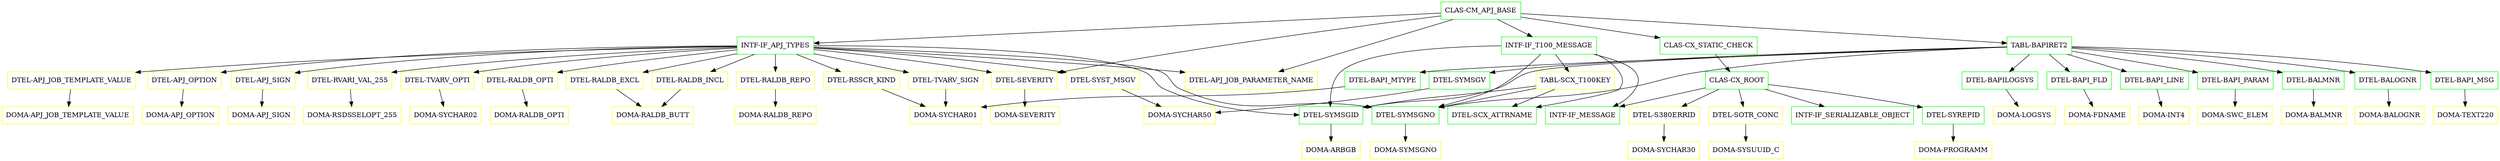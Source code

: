 digraph G {
  "CLAS-CM_APJ_BASE" [shape=box,color=green];
  "INTF-IF_APJ_TYPES" [shape=box,color=green,URL="./INTF_IF_APJ_TYPES.html"];
  "DTEL-RVARI_VAL_255" [shape=box,color=yellow,URL="./DTEL_RVARI_VAL_255.html"];
  "DOMA-RSDSSELOPT_255" [shape=box,color=yellow,URL="./DOMA_RSDSSELOPT_255.html"];
  "DTEL-TVARV_OPTI" [shape=box,color=yellow,URL="./DTEL_TVARV_OPTI.html"];
  "DOMA-SYCHAR02" [shape=box,color=yellow,URL="./DOMA_SYCHAR02.html"];
  "DTEL-TVARV_SIGN" [shape=box,color=yellow,URL="./DTEL_TVARV_SIGN.html"];
  "DOMA-SYCHAR01" [shape=box,color=yellow,URL="./DOMA_SYCHAR01.html"];
  "DTEL-RSSCR_KIND" [shape=box,color=yellow,URL="./DTEL_RSSCR_KIND.html"];
  "DTEL-SYST_MSGV" [shape=box,color=yellow,URL="./DTEL_SYST_MSGV.html"];
  "DOMA-SYCHAR50" [shape=box,color=yellow,URL="./DOMA_SYCHAR50.html"];
  "DTEL-SYMSGNO" [shape=box,color=green,URL="./DTEL_SYMSGNO.html"];
  "DOMA-SYMSGNO" [shape=box,color=yellow,URL="./DOMA_SYMSGNO.html"];
  "DTEL-SYMSGID" [shape=box,color=green,URL="./DTEL_SYMSGID.html"];
  "DOMA-ARBGB" [shape=box,color=yellow,URL="./DOMA_ARBGB.html"];
  "DTEL-APJ_JOB_TEMPLATE_VALUE" [shape=box,color=yellow,URL="./DTEL_APJ_JOB_TEMPLATE_VALUE.html"];
  "DOMA-APJ_JOB_TEMPLATE_VALUE" [shape=box,color=yellow,URL="./DOMA_APJ_JOB_TEMPLATE_VALUE.html"];
  "DTEL-APJ_OPTION" [shape=box,color=yellow,URL="./DTEL_APJ_OPTION.html"];
  "DOMA-APJ_OPTION" [shape=box,color=yellow,URL="./DOMA_APJ_OPTION.html"];
  "DTEL-APJ_SIGN" [shape=box,color=yellow,URL="./DTEL_APJ_SIGN.html"];
  "DOMA-APJ_SIGN" [shape=box,color=yellow,URL="./DOMA_APJ_SIGN.html"];
  "DTEL-APJ_JOB_PARAMETER_NAME" [shape=box,color=yellow,URL="./DTEL_APJ_JOB_PARAMETER_NAME.html"];
  "DTEL-SEVERITY" [shape=box,color=yellow,URL="./DTEL_SEVERITY.html"];
  "DOMA-SEVERITY" [shape=box,color=yellow,URL="./DOMA_SEVERITY.html"];
  "DTEL-RALDB_OPTI" [shape=box,color=yellow,URL="./DTEL_RALDB_OPTI.html"];
  "DOMA-RALDB_OPTI" [shape=box,color=yellow,URL="./DOMA_RALDB_OPTI.html"];
  "DTEL-RALDB_INCL" [shape=box,color=yellow,URL="./DTEL_RALDB_INCL.html"];
  "DOMA-RALDB_BUTT" [shape=box,color=yellow,URL="./DOMA_RALDB_BUTT.html"];
  "DTEL-RALDB_EXCL" [shape=box,color=yellow,URL="./DTEL_RALDB_EXCL.html"];
  "DTEL-RALDB_REPO" [shape=box,color=yellow,URL="./DTEL_RALDB_REPO.html"];
  "DOMA-RALDB_REPO" [shape=box,color=yellow,URL="./DOMA_RALDB_REPO.html"];
  "INTF-IF_T100_MESSAGE" [shape=box,color=green,URL="./INTF_IF_T100_MESSAGE.html"];
  "INTF-IF_MESSAGE" [shape=box,color=green,URL="./INTF_IF_MESSAGE.html"];
  "TABL-SCX_T100KEY" [shape=box,color=yellow,URL="./TABL_SCX_T100KEY.html"];
  "DTEL-SCX_ATTRNAME" [shape=box,color=green,URL="./DTEL_SCX_ATTRNAME.html"];
  "CLAS-CX_STATIC_CHECK" [shape=box,color=green,URL="./CLAS_CX_STATIC_CHECK.html"];
  "CLAS-CX_ROOT" [shape=box,color=green,URL="./CLAS_CX_ROOT.html"];
  "INTF-IF_SERIALIZABLE_OBJECT" [shape=box,color=green,URL="./INTF_IF_SERIALIZABLE_OBJECT.html"];
  "DTEL-SYREPID" [shape=box,color=green,URL="./DTEL_SYREPID.html"];
  "DOMA-PROGRAMM" [shape=box,color=yellow,URL="./DOMA_PROGRAMM.html"];
  "DTEL-S380ERRID" [shape=box,color=yellow,URL="./DTEL_S380ERRID.html"];
  "DOMA-SYCHAR30" [shape=box,color=yellow,URL="./DOMA_SYCHAR30.html"];
  "DTEL-SOTR_CONC" [shape=box,color=yellow,URL="./DTEL_SOTR_CONC.html"];
  "DOMA-SYSUUID_C" [shape=box,color=yellow,URL="./DOMA_SYSUUID_C.html"];
  "TABL-BAPIRET2" [shape=box,color=green,URL="./TABL_BAPIRET2.html"];
  "DTEL-BAPILOGSYS" [shape=box,color=green,URL="./DTEL_BAPILOGSYS.html"];
  "DOMA-LOGSYS" [shape=box,color=yellow,URL="./DOMA_LOGSYS.html"];
  "DTEL-BAPI_FLD" [shape=box,color=green,URL="./DTEL_BAPI_FLD.html"];
  "DOMA-FDNAME" [shape=box,color=yellow,URL="./DOMA_FDNAME.html"];
  "DTEL-BAPI_LINE" [shape=box,color=green,URL="./DTEL_BAPI_LINE.html"];
  "DOMA-INT4" [shape=box,color=yellow,URL="./DOMA_INT4.html"];
  "DTEL-BAPI_PARAM" [shape=box,color=green,URL="./DTEL_BAPI_PARAM.html"];
  "DOMA-SWC_ELEM" [shape=box,color=yellow,URL="./DOMA_SWC_ELEM.html"];
  "DTEL-SYMSGV" [shape=box,color=green,URL="./DTEL_SYMSGV.html"];
  "DTEL-BALMNR" [shape=box,color=green,URL="./DTEL_BALMNR.html"];
  "DOMA-BALMNR" [shape=box,color=yellow,URL="./DOMA_BALMNR.html"];
  "DTEL-BALOGNR" [shape=box,color=green,URL="./DTEL_BALOGNR.html"];
  "DOMA-BALOGNR" [shape=box,color=yellow,URL="./DOMA_BALOGNR.html"];
  "DTEL-BAPI_MSG" [shape=box,color=green,URL="./DTEL_BAPI_MSG.html"];
  "DOMA-TEXT220" [shape=box,color=yellow,URL="./DOMA_TEXT220.html"];
  "DTEL-BAPI_MTYPE" [shape=box,color=green,URL="./DTEL_BAPI_MTYPE.html"];
  "CLAS-CM_APJ_BASE" -> "TABL-BAPIRET2";
  "CLAS-CM_APJ_BASE" -> "DTEL-APJ_JOB_PARAMETER_NAME";
  "CLAS-CM_APJ_BASE" -> "DTEL-SEVERITY";
  "CLAS-CM_APJ_BASE" -> "CLAS-CX_STATIC_CHECK";
  "CLAS-CM_APJ_BASE" -> "INTF-IF_T100_MESSAGE";
  "CLAS-CM_APJ_BASE" -> "INTF-IF_APJ_TYPES";
  "INTF-IF_APJ_TYPES" -> "DTEL-RALDB_REPO";
  "INTF-IF_APJ_TYPES" -> "DTEL-RALDB_EXCL";
  "INTF-IF_APJ_TYPES" -> "DTEL-RALDB_INCL";
  "INTF-IF_APJ_TYPES" -> "DTEL-RALDB_OPTI";
  "INTF-IF_APJ_TYPES" -> "DTEL-SEVERITY";
  "INTF-IF_APJ_TYPES" -> "DTEL-APJ_JOB_PARAMETER_NAME";
  "INTF-IF_APJ_TYPES" -> "DTEL-APJ_SIGN";
  "INTF-IF_APJ_TYPES" -> "DTEL-APJ_OPTION";
  "INTF-IF_APJ_TYPES" -> "DTEL-APJ_JOB_TEMPLATE_VALUE";
  "INTF-IF_APJ_TYPES" -> "DTEL-SYMSGID";
  "INTF-IF_APJ_TYPES" -> "DTEL-SYMSGNO";
  "INTF-IF_APJ_TYPES" -> "DTEL-SYST_MSGV";
  "INTF-IF_APJ_TYPES" -> "DTEL-RSSCR_KIND";
  "INTF-IF_APJ_TYPES" -> "DTEL-TVARV_SIGN";
  "INTF-IF_APJ_TYPES" -> "DTEL-TVARV_OPTI";
  "INTF-IF_APJ_TYPES" -> "DTEL-RVARI_VAL_255";
  "DTEL-RVARI_VAL_255" -> "DOMA-RSDSSELOPT_255";
  "DTEL-TVARV_OPTI" -> "DOMA-SYCHAR02";
  "DTEL-TVARV_SIGN" -> "DOMA-SYCHAR01";
  "DTEL-RSSCR_KIND" -> "DOMA-SYCHAR01";
  "DTEL-SYST_MSGV" -> "DOMA-SYCHAR50";
  "DTEL-SYMSGNO" -> "DOMA-SYMSGNO";
  "DTEL-SYMSGID" -> "DOMA-ARBGB";
  "DTEL-APJ_JOB_TEMPLATE_VALUE" -> "DOMA-APJ_JOB_TEMPLATE_VALUE";
  "DTEL-APJ_OPTION" -> "DOMA-APJ_OPTION";
  "DTEL-APJ_SIGN" -> "DOMA-APJ_SIGN";
  "DTEL-SEVERITY" -> "DOMA-SEVERITY";
  "DTEL-RALDB_OPTI" -> "DOMA-RALDB_OPTI";
  "DTEL-RALDB_INCL" -> "DOMA-RALDB_BUTT";
  "DTEL-RALDB_EXCL" -> "DOMA-RALDB_BUTT";
  "DTEL-RALDB_REPO" -> "DOMA-RALDB_REPO";
  "INTF-IF_T100_MESSAGE" -> "DTEL-SYMSGID";
  "INTF-IF_T100_MESSAGE" -> "DTEL-SYMSGNO";
  "INTF-IF_T100_MESSAGE" -> "DTEL-SCX_ATTRNAME";
  "INTF-IF_T100_MESSAGE" -> "TABL-SCX_T100KEY";
  "INTF-IF_T100_MESSAGE" -> "INTF-IF_MESSAGE";
  "TABL-SCX_T100KEY" -> "DTEL-SYMSGID";
  "TABL-SCX_T100KEY" -> "DTEL-SYMSGNO";
  "TABL-SCX_T100KEY" -> "DTEL-SCX_ATTRNAME";
  "CLAS-CX_STATIC_CHECK" -> "CLAS-CX_ROOT";
  "CLAS-CX_ROOT" -> "DTEL-SOTR_CONC";
  "CLAS-CX_ROOT" -> "DTEL-S380ERRID";
  "CLAS-CX_ROOT" -> "DTEL-SYREPID";
  "CLAS-CX_ROOT" -> "INTF-IF_MESSAGE";
  "CLAS-CX_ROOT" -> "INTF-IF_SERIALIZABLE_OBJECT";
  "DTEL-SYREPID" -> "DOMA-PROGRAMM";
  "DTEL-S380ERRID" -> "DOMA-SYCHAR30";
  "DTEL-SOTR_CONC" -> "DOMA-SYSUUID_C";
  "TABL-BAPIRET2" -> "DTEL-BAPI_MTYPE";
  "TABL-BAPIRET2" -> "DTEL-SYMSGID";
  "TABL-BAPIRET2" -> "DTEL-SYMSGNO";
  "TABL-BAPIRET2" -> "DTEL-BAPI_MSG";
  "TABL-BAPIRET2" -> "DTEL-BALOGNR";
  "TABL-BAPIRET2" -> "DTEL-BALMNR";
  "TABL-BAPIRET2" -> "DTEL-SYMSGV";
  "TABL-BAPIRET2" -> "DTEL-BAPI_PARAM";
  "TABL-BAPIRET2" -> "DTEL-BAPI_LINE";
  "TABL-BAPIRET2" -> "DTEL-BAPI_FLD";
  "TABL-BAPIRET2" -> "DTEL-BAPILOGSYS";
  "DTEL-BAPILOGSYS" -> "DOMA-LOGSYS";
  "DTEL-BAPI_FLD" -> "DOMA-FDNAME";
  "DTEL-BAPI_LINE" -> "DOMA-INT4";
  "DTEL-BAPI_PARAM" -> "DOMA-SWC_ELEM";
  "DTEL-SYMSGV" -> "DOMA-SYCHAR50";
  "DTEL-BALMNR" -> "DOMA-BALMNR";
  "DTEL-BALOGNR" -> "DOMA-BALOGNR";
  "DTEL-BAPI_MSG" -> "DOMA-TEXT220";
  "DTEL-BAPI_MTYPE" -> "DOMA-SYCHAR01";
}
